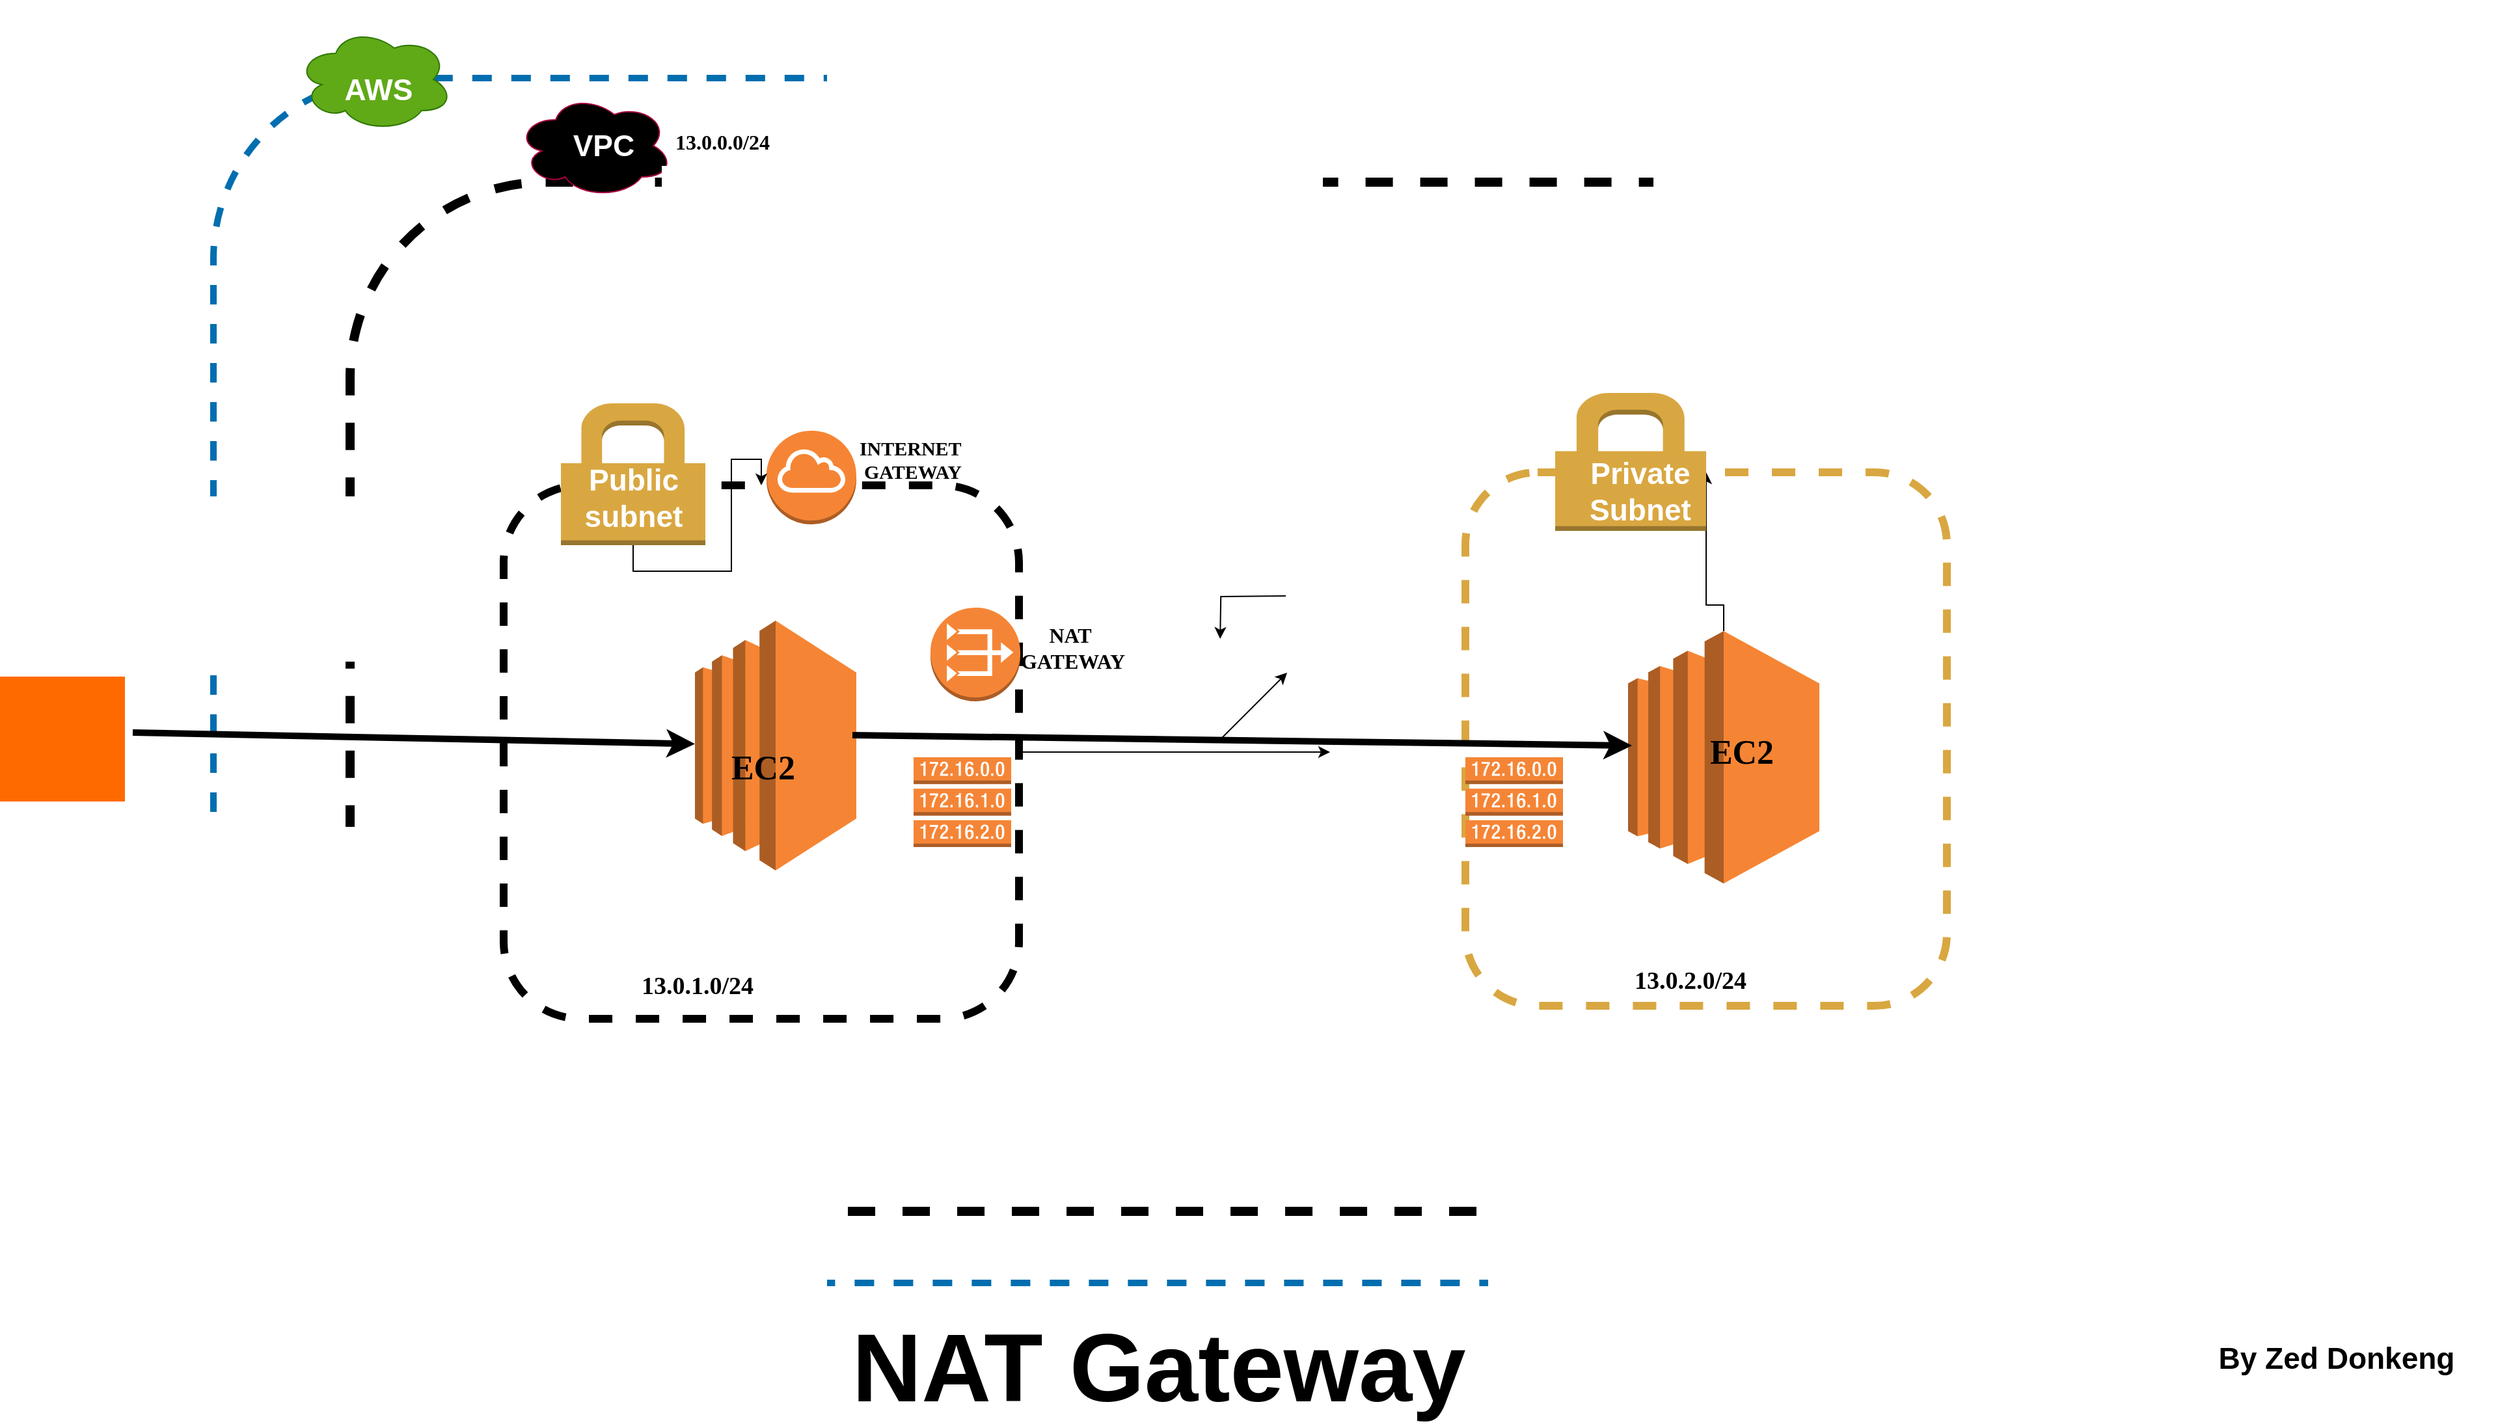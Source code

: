 <mxfile version="27.1.6">
  <diagram name="Page-1" id="aioW6CuGayQwaqkWKtIw">
    <mxGraphModel dx="3159" dy="1087" grid="0" gridSize="10" guides="1" tooltips="1" connect="1" arrows="1" fold="1" page="0" pageScale="1" pageWidth="850" pageHeight="1100" background="light-dark(#FFFFFF,#FFFFFF)" math="0" shadow="0">
      <root>
        <mxCell id="0" />
        <mxCell id="1" parent="0" />
        <mxCell id="SZBLTloK4QMBh8d6aYzM-2" value="" style="rounded=1;arcSize=10;dashed=1;fillColor=none;gradientColor=default;strokeWidth=2;dashPattern=12 12;strokeColor=none;" vertex="1" parent="1">
          <mxGeometry x="-30" y="280" width="200" height="200" as="geometry" />
        </mxCell>
        <mxCell id="SZBLTloK4QMBh8d6aYzM-3" value="" style="dashed=1;html=1;shape=mxgraph.aws3.permissions;fillColor=none;gradientColor=default;dashed=0;dashPattern=12 12;strokeColor=none;" vertex="1" parent="1">
          <mxGeometry x="-10" y="260" width="30" height="35" as="geometry" />
        </mxCell>
        <mxCell id="SZBLTloK4QMBh8d6aYzM-7" value="" style="rounded=1;whiteSpace=wrap;html=1;fontColor=#ffffff;fillColor=light-dark(#FFFFFF,#FFFFFF);strokeColor=light-dark(#006EAF,#00CC00);gradientColor=none;gradientDirection=east;dashed=1;strokeWidth=5;" vertex="1" parent="1">
          <mxGeometry x="-980" y="93" width="1600" height="926" as="geometry" />
        </mxCell>
        <mxCell id="SZBLTloK4QMBh8d6aYzM-9" value="" style="rounded=1;whiteSpace=wrap;html=1;fillColor=light-dark(#FFFFFF,#FFFFFF);strokeColor=light-dark(#000000,#000099);strokeWidth=7;perimeterSpacing=6;dashed=1;arcSize=19;" vertex="1" parent="1">
          <mxGeometry x="-875" y="173" width="1374" height="791" as="geometry" />
        </mxCell>
        <mxCell id="SZBLTloK4QMBh8d6aYzM-26" value="" style="edgeStyle=orthogonalEdgeStyle;rounded=0;orthogonalLoop=1;jettySize=auto;html=1;" edge="1" parent="1" source="SZBLTloK4QMBh8d6aYzM-10">
          <mxGeometry relative="1" as="geometry">
            <mxPoint x="-122.0" y="611" as="targetPoint" />
          </mxGeometry>
        </mxCell>
        <mxCell id="SZBLTloK4QMBh8d6aYzM-10" value="" style="rounded=1;whiteSpace=wrap;html=1;fillColor=none;dashed=1;strokeColor=light-dark(#000000,#99004D);strokeWidth=6;" vertex="1" parent="1">
          <mxGeometry x="-757" y="406" width="396" height="410" as="geometry" />
        </mxCell>
        <mxCell id="SZBLTloK4QMBh8d6aYzM-12" value="" style="outlineConnect=0;dashed=0;verticalLabelPosition=bottom;verticalAlign=top;align=center;html=1;shape=mxgraph.aws3.internet_gateway;fillColor=#F58534;gradientColor=none;" vertex="1" parent="1">
          <mxGeometry x="-555" y="364" width="69" height="72" as="geometry" />
        </mxCell>
        <mxCell id="SZBLTloK4QMBh8d6aYzM-13" value="" style="outlineConnect=0;dashed=0;verticalLabelPosition=bottom;verticalAlign=top;align=center;html=1;shape=mxgraph.aws3.vpc_nat_gateway;fillColor=#F58536;gradientColor=none;" vertex="1" parent="1">
          <mxGeometry x="-429" y="500" width="69" height="72" as="geometry" />
        </mxCell>
        <mxCell id="SZBLTloK4QMBh8d6aYzM-14" value="" style="rounded=1;whiteSpace=wrap;html=1;fillColor=none;dashed=1;strokeColor=light-dark(#D9A741,#835801);strokeWidth=6;" vertex="1" parent="1">
          <mxGeometry x="-18" y="396" width="370" height="410" as="geometry" />
        </mxCell>
        <mxCell id="SZBLTloK4QMBh8d6aYzM-17" style="edgeStyle=orthogonalEdgeStyle;rounded=0;orthogonalLoop=1;jettySize=auto;html=1;exitX=0.5;exitY=1;exitDx=0;exitDy=0;exitPerimeter=0;" edge="1" parent="1" source="SZBLTloK4QMBh8d6aYzM-16" target="SZBLTloK4QMBh8d6aYzM-10">
          <mxGeometry relative="1" as="geometry" />
        </mxCell>
        <mxCell id="SZBLTloK4QMBh8d6aYzM-16" value="" style="dashed=0;html=1;shape=mxgraph.aws3.permissions;fillColor=light-dark(#D9A741,#99004D);gradientColor=none;dashed=0;" vertex="1" parent="1">
          <mxGeometry x="-713" y="343" width="111" height="109" as="geometry" />
        </mxCell>
        <mxCell id="SZBLTloK4QMBh8d6aYzM-20" value="" style="endArrow=classic;html=1;rounded=0;" edge="1" parent="1">
          <mxGeometry width="50" height="50" relative="1" as="geometry">
            <mxPoint x="-205" y="600" as="sourcePoint" />
            <mxPoint x="-155" y="550" as="targetPoint" />
          </mxGeometry>
        </mxCell>
        <mxCell id="SZBLTloK4QMBh8d6aYzM-22" value="" style="outlineConnect=0;dashed=0;verticalLabelPosition=bottom;verticalAlign=top;align=center;html=1;shape=mxgraph.aws3.ec2;fillColor=#F58534;gradientColor=none;" vertex="1" parent="1">
          <mxGeometry x="-610" y="510" width="124" height="192" as="geometry" />
        </mxCell>
        <mxCell id="SZBLTloK4QMBh8d6aYzM-40" style="edgeStyle=orthogonalEdgeStyle;rounded=0;orthogonalLoop=1;jettySize=auto;html=1;" edge="1" parent="1" source="SZBLTloK4QMBh8d6aYzM-23" target="SZBLTloK4QMBh8d6aYzM-14">
          <mxGeometry relative="1" as="geometry" />
        </mxCell>
        <mxCell id="SZBLTloK4QMBh8d6aYzM-23" value="" style="outlineConnect=0;dashed=0;verticalLabelPosition=bottom;verticalAlign=top;align=center;html=1;shape=mxgraph.aws3.ec2;fillColor=#F58534;gradientColor=none;" vertex="1" parent="1">
          <mxGeometry x="107" y="518" width="147" height="194" as="geometry" />
        </mxCell>
        <mxCell id="SZBLTloK4QMBh8d6aYzM-24" value="" style="dashed=0;html=1;shape=mxgraph.aws3.permissions;fillColor=#D9A741;gradientColor=none;dashed=0;" vertex="1" parent="1">
          <mxGeometry x="51" y="335" width="116" height="106" as="geometry" />
        </mxCell>
        <mxCell id="SZBLTloK4QMBh8d6aYzM-27" value="" style="ellipse;shape=cloud;whiteSpace=wrap;html=1;fillColor=#60a917;fontColor=#ffffff;strokeColor=#2D7600;" vertex="1" parent="1">
          <mxGeometry x="-916" y="54" width="120" height="80" as="geometry" />
        </mxCell>
        <mxCell id="SZBLTloK4QMBh8d6aYzM-28" value="" style="ellipse;shape=cloud;whiteSpace=wrap;html=1;fillColor=light-dark(#000000,#000099);fontColor=#ffffff;strokeColor=#A50040;gradientColor=none;" vertex="1" parent="1">
          <mxGeometry x="-747" y="105" width="120" height="80" as="geometry" />
        </mxCell>
        <mxCell id="SZBLTloK4QMBh8d6aYzM-33" value="AWS" style="text;html=1;align=center;verticalAlign=middle;whiteSpace=wrap;rounded=0;fontColor=light-dark(#FFFFFF,#FBFFFB);fontStyle=1;spacing=4;fontSize=23;" vertex="1" parent="1">
          <mxGeometry x="-957" y="33" width="208" height="137" as="geometry" />
        </mxCell>
        <mxCell id="SZBLTloK4QMBh8d6aYzM-34" value="VPC&lt;span style=&quot;color: rgba(0, 0, 0, 0); font-family: monospace; font-size: 0px; font-weight: 400; text-align: start; text-wrap-mode: nowrap;&quot;&gt;%3CmxGraphModel%3E%3Croot%3E%3CmxCell%20id%3D%220%22%2F%3E%3CmxCell%20id%3D%221%22%20parent%3D%220%22%2F%3E%3CmxCell%20id%3D%222%22%20value%3D%22AWS%22%20style%3D%22text%3Bhtml%3D1%3Balign%3Dcenter%3BverticalAlign%3Dmiddle%3BwhiteSpace%3Dwrap%3Brounded%3D0%3BfontColor%3Dlight-dark(%23FFFFFF%2C%23FBFFFB)%3BfontStyle%3D1%3Bspacing%3D4%3BfontSize%3D23%3B%22%20vertex%3D%221%22%20parent%3D%221%22%3E%3CmxGeometry%20x%3D%22-960%22%20y%3D%2225.5%22%20width%3D%22208%22%20height%3D%22137%22%20as%3D%22geometry%22%2F%3E%3C%2FmxCell%3E%3C%2Froot%3E%3C%2FmxGraphModel%3E&lt;/span&gt;" style="text;html=1;align=center;verticalAlign=middle;whiteSpace=wrap;rounded=0;fontColor=light-dark(#FFFFFF,#FBFFFB);fontStyle=1;spacing=4;fontSize=23;" vertex="1" parent="1">
          <mxGeometry x="-784" y="76.5" width="208" height="137" as="geometry" />
        </mxCell>
        <mxCell id="SZBLTloK4QMBh8d6aYzM-35" value="Public&lt;div&gt;subnet&lt;span style=&quot;color: rgba(0, 0, 0, 0); font-family: monospace; font-size: 0px; font-weight: 400; text-align: start; text-wrap-mode: nowrap;&quot;&gt;%3CmxGraphModel%3E%3Croot%3E%3CmxCell%20id%3D%220%22%2F%3E%3CmxCell%20id%3D%221%22%20parent%3D%220%22%2F%3E%3CmxCell%20id%3D%222%22%20value%3D%22VPC%26lt%3Bspan%20style%3D%26quot%3Bcolor%3A%20rgba(0%2C%200%2C%200%2C%200)%3B%20font-family%3A%20monospace%3B%20font-size%3A%200px%3B%20font-weight%3A%20400%3B%20text-align%3A%20start%3B%20text-wrap-mode%3A%20nowrap%3B%26quot%3B%26gt%3B%253CmxGraphModel%253E%253Croot%253E%253CmxCell%2520id%253D%25220%2522%252F%253E%253CmxCell%2520id%253D%25221%2522%2520parent%253D%25220%2522%252F%253E%253CmxCell%2520id%253D%25222%2522%2520value%253D%2522AWS%2522%2520style%253D%2522text%253Bhtml%253D1%253Balign%253Dcenter%253BverticalAlign%253Dmiddle%253BwhiteSpace%253Dwrap%253Brounded%253D0%253BfontColor%253Dlight-dark(%2523FFFFFF%252C%2523FBFFFB)%253BfontStyle%253D1%253Bspacing%253D4%253BfontSize%253D23%253B%2522%2520vertex%253D%25221%2522%2520parent%253D%25221%2522%253E%253CmxGeometry%2520x%253D%2522-960%2522%2520y%253D%252225.5%2522%2520width%253D%2522208%2522%2520height%253D%2522137%2522%2520as%253D%2522geometry%2522%252F%253E%253C%252FmxCell%253E%253C%252Froot%253E%253C%252FmxGraphModel%253E%26lt%3B%2Fspan%26gt%3B%22%20style%3D%22text%3Bhtml%3D1%3Balign%3Dcenter%3BverticalAlign%3Dmiddle%3BwhiteSpace%3Dwrap%3Brounded%3D0%3BfontColor%3Dlight-dark(%23FFFFFF%2C%23FBFFFB)%3BfontStyle%3D1%3Bspacing%3D4%3BfontSize%3D23%3B%22%20vertex%3D%221%22%20parent%3D%221%22%3E%3CmxGeometry%20x%3D%22-784%22%20y%3D%2276.5%22%20width%3D%22208%22%20height%3D%22137%22%20as%3D%22geometry%22%2F%3E%3C%2FmxCell%3E%3C%2Froot%3E%3C%2FmxGraphModel%3E&lt;/span&gt;&lt;/div&gt;" style="text;html=1;align=center;verticalAlign=middle;whiteSpace=wrap;rounded=0;fontColor=light-dark(#FFFFFF,#FBFFFB);fontStyle=1;spacing=4;fontSize=23;" vertex="1" parent="1">
          <mxGeometry x="-761.5" y="347" width="208" height="137" as="geometry" />
        </mxCell>
        <mxCell id="SZBLTloK4QMBh8d6aYzM-37" value="" style="endArrow=classic;html=1;rounded=0;strokeColor=light-dark(#000000,#F60000);strokeWidth=5;" edge="1" parent="1" target="SZBLTloK4QMBh8d6aYzM-22">
          <mxGeometry width="50" height="50" relative="1" as="geometry">
            <mxPoint x="-1042" y="596" as="sourcePoint" />
            <mxPoint x="-828" y="454" as="targetPoint" />
          </mxGeometry>
        </mxCell>
        <mxCell id="SZBLTloK4QMBh8d6aYzM-36" value="Private&lt;div&gt;Subnet&lt;/div&gt;" style="text;html=1;align=center;verticalAlign=middle;whiteSpace=wrap;rounded=0;fontColor=light-dark(#FFFFFF,#FBFFFB);fontStyle=1;spacing=4;fontSize=23;" vertex="1" parent="1">
          <mxGeometry x="16" y="347" width="201" height="127" as="geometry" />
        </mxCell>
        <mxCell id="SZBLTloK4QMBh8d6aYzM-39" value="" style="endArrow=classic;html=1;rounded=0;strokeColor=light-dark(#000000,#FF0000);strokeWidth=5;" edge="1" parent="1">
          <mxGeometry width="50" height="50" relative="1" as="geometry">
            <mxPoint x="-489" y="598" as="sourcePoint" />
            <mxPoint x="110" y="606.016" as="targetPoint" />
          </mxGeometry>
        </mxCell>
        <mxCell id="SZBLTloK4QMBh8d6aYzM-41" value="INTERNET&amp;nbsp;&lt;div&gt;GATEWAY&lt;/div&gt;" style="text;html=1;align=center;verticalAlign=middle;whiteSpace=wrap;rounded=0;fontColor=light-dark(#000000,#000000);fontStyle=1;fontFamily=Comic Sans MS;fontSize=15;" vertex="1" parent="1">
          <mxGeometry x="-534" y="335" width="183" height="102" as="geometry" />
        </mxCell>
        <mxCell id="SZBLTloK4QMBh8d6aYzM-42" value="NAT&lt;span style=&quot;background-color: transparent;&quot;&gt;&amp;nbsp;&lt;/span&gt;&lt;div&gt;&lt;div&gt;GATEWAY&lt;/div&gt;&lt;/div&gt;" style="text;html=1;align=center;verticalAlign=middle;whiteSpace=wrap;rounded=0;fontColor=light-dark(#000000,#000000);fontStyle=1;fontFamily=Comic Sans MS;fontSize=16;" vertex="1" parent="1">
          <mxGeometry x="-411" y="480" width="183" height="102" as="geometry" />
        </mxCell>
        <mxCell id="SZBLTloK4QMBh8d6aYzM-44" value="&lt;font style=&quot;font-size: 26px;&quot;&gt;EC2&lt;/font&gt;" style="text;html=1;align=center;verticalAlign=middle;whiteSpace=wrap;rounded=0;fontColor=light-dark(#000000,#000000);fontStyle=1;fontFamily=Comic Sans MS;fontSize=16;" vertex="1" parent="1">
          <mxGeometry x="-649" y="572" width="183" height="102" as="geometry" />
        </mxCell>
        <mxCell id="SZBLTloK4QMBh8d6aYzM-45" value="&lt;font style=&quot;font-size: 26px;&quot;&gt;EC2&lt;/font&gt;" style="text;html=1;align=center;verticalAlign=middle;whiteSpace=wrap;rounded=0;fontColor=light-dark(#000000,#000000);fontStyle=1;fontFamily=Comic Sans MS;fontSize=16;" vertex="1" parent="1">
          <mxGeometry x="103" y="560" width="183" height="102" as="geometry" />
        </mxCell>
        <mxCell id="SZBLTloK4QMBh8d6aYzM-46" value="13.0.0.0/24" style="text;html=1;align=left;verticalAlign=middle;whiteSpace=wrap;rounded=0;fontColor=light-dark(#000000,#000000);fontStyle=1;fontSize=16;fontFamily=Comic Sans MS;" vertex="1" parent="1">
          <mxGeometry x="-627" y="127" width="121" height="30" as="geometry" />
        </mxCell>
        <mxCell id="SZBLTloK4QMBh8d6aYzM-47" value="13.0.1&lt;span style=&quot;background-color: transparent;&quot;&gt;.0/24&lt;/span&gt;" style="text;html=1;align=left;verticalAlign=middle;whiteSpace=wrap;rounded=0;fontColor=light-dark(#000000,#000000);fontStyle=1;fontSize=19;fontFamily=Comic Sans MS;" vertex="1" parent="1">
          <mxGeometry x="-653" y="776" width="121" height="30" as="geometry" />
        </mxCell>
        <mxCell id="SZBLTloK4QMBh8d6aYzM-48" value="13.0.2&lt;span style=&quot;background-color: transparent;&quot;&gt;.0/24&lt;/span&gt;" style="text;html=1;align=left;verticalAlign=middle;whiteSpace=wrap;rounded=0;fontColor=light-dark(#000000,#000000);fontStyle=1;fontSize=19;fontFamily=Comic Sans MS;" vertex="1" parent="1">
          <mxGeometry x="110" y="772" width="121" height="30" as="geometry" />
        </mxCell>
        <mxCell id="SZBLTloK4QMBh8d6aYzM-49" value="&lt;font&gt;&lt;b&gt;NAT Gateway&lt;/b&gt;&lt;/font&gt;" style="text;html=1;align=center;verticalAlign=middle;whiteSpace=wrap;rounded=0;fontColor=light-dark(#000000,#190033);fontSize=74;" vertex="1" parent="1">
          <mxGeometry x="-534" y="1061" width="561" height="48" as="geometry" />
        </mxCell>
        <mxCell id="SZBLTloK4QMBh8d6aYzM-50" value="" style="outlineConnect=0;dashed=0;verticalLabelPosition=bottom;verticalAlign=top;align=center;html=1;shape=mxgraph.aws3.route_table;fillColor=#F58536;gradientColor=none;" vertex="1" parent="1">
          <mxGeometry x="-442" y="615" width="75" height="69" as="geometry" />
        </mxCell>
        <mxCell id="SZBLTloK4QMBh8d6aYzM-51" value="" style="outlineConnect=0;dashed=0;verticalLabelPosition=bottom;verticalAlign=top;align=center;html=1;shape=mxgraph.aws3.route_table;fillColor=#F58536;gradientColor=none;" vertex="1" parent="1">
          <mxGeometry x="-18" y="615" width="75" height="69" as="geometry" />
        </mxCell>
        <mxCell id="SZBLTloK4QMBh8d6aYzM-55" value="" style="edgeStyle=orthogonalEdgeStyle;rounded=0;orthogonalLoop=1;jettySize=auto;html=1;" edge="1" parent="1">
          <mxGeometry relative="1" as="geometry">
            <mxPoint x="-156" y="491" as="sourcePoint" />
            <mxPoint x="-206.429" y="524.0" as="targetPoint" />
          </mxGeometry>
        </mxCell>
        <mxCell id="SZBLTloK4QMBh8d6aYzM-57" value="&lt;font style=&quot;font-size: 23px;&quot;&gt;&lt;b&gt;By Zed Donkeng&lt;/b&gt;&lt;/font&gt;" style="text;html=1;align=center;verticalAlign=middle;whiteSpace=wrap;rounded=0;fontColor=light-dark(#000000,#000000);" vertex="1" parent="1">
          <mxGeometry x="527" y="1045" width="249" height="64" as="geometry" />
        </mxCell>
        <mxCell id="SZBLTloK4QMBh8d6aYzM-60" value="" style="points=[];aspect=fixed;html=1;align=center;shadow=0;dashed=0;fillColor=#FF6A00;strokeColor=none;shape=mxgraph.alibaba_cloud.user;" vertex="1" parent="1">
          <mxGeometry x="-1144" y="553" width="96" height="96" as="geometry" />
        </mxCell>
      </root>
    </mxGraphModel>
  </diagram>
</mxfile>
